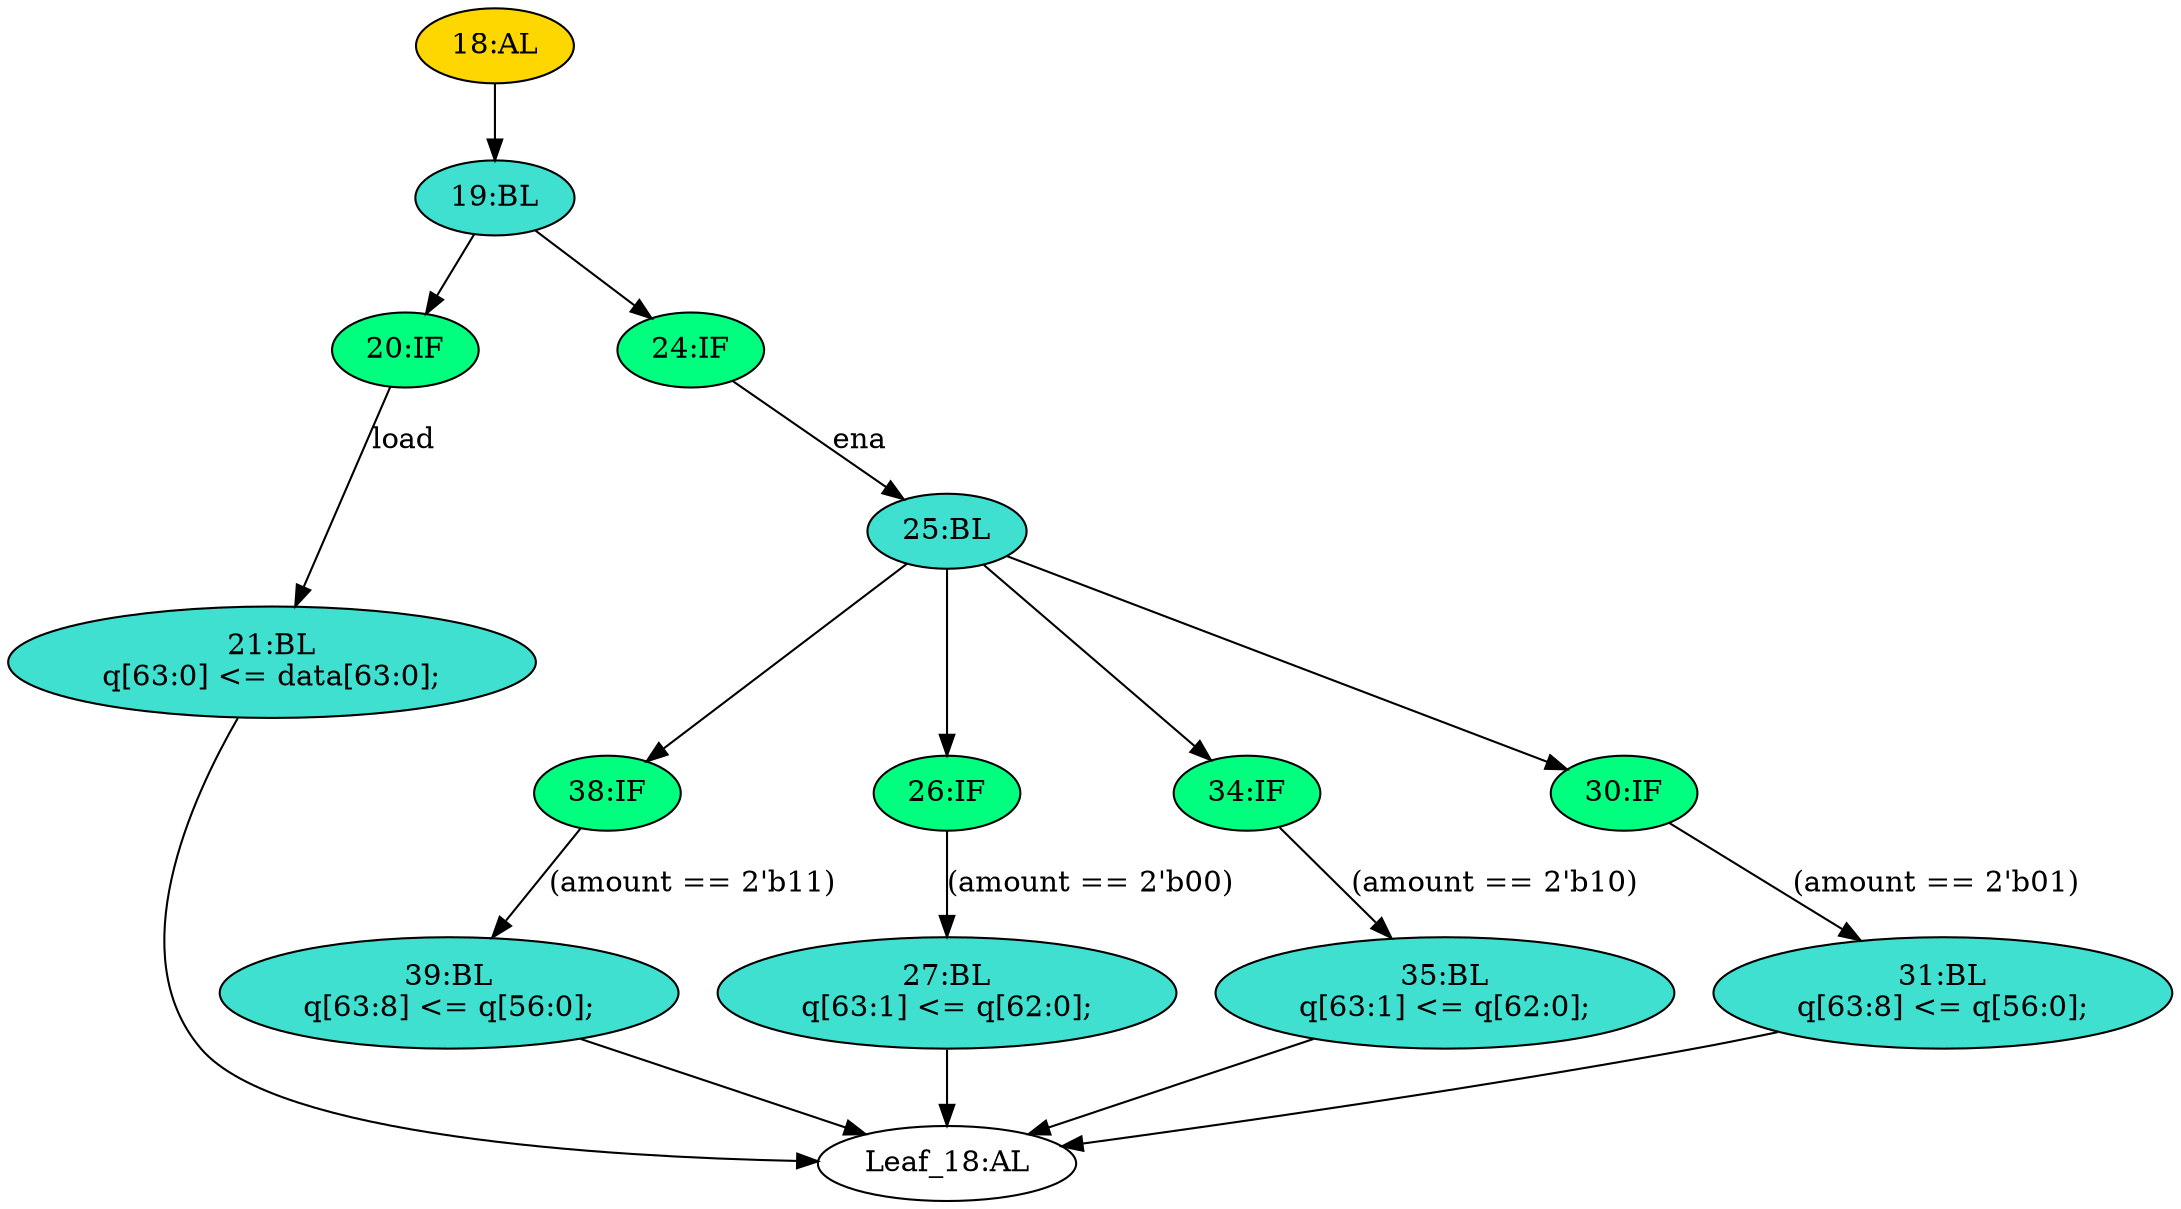 strict digraph "" {
	node [label="\N"];
	"35:BL"	[ast="<pyverilog.vparser.ast.Block object at 0x7f3f2798bd10>",
		fillcolor=turquoise,
		label="35:BL
q[63:1] <= q[62:0];",
		statements="[<pyverilog.vparser.ast.NonblockingSubstitution object at 0x7f3f2798b990>]",
		style=filled,
		typ=Block];
	"Leaf_18:AL"	[def_var="['q']",
		label="Leaf_18:AL"];
	"35:BL" -> "Leaf_18:AL"	[cond="[]",
		lineno=None];
	"19:BL"	[ast="<pyverilog.vparser.ast.Block object at 0x7f3f2798bd50>",
		fillcolor=turquoise,
		label="19:BL",
		statements="[]",
		style=filled,
		typ=Block];
	"20:IF"	[ast="<pyverilog.vparser.ast.IfStatement object at 0x7f3f2798bd90>",
		fillcolor=springgreen,
		label="20:IF",
		statements="[]",
		style=filled,
		typ=IfStatement];
	"19:BL" -> "20:IF"	[cond="[]",
		lineno=None];
	"24:IF"	[ast="<pyverilog.vparser.ast.IfStatement object at 0x7f3f2798c1d0>",
		fillcolor=springgreen,
		label="24:IF",
		statements="[]",
		style=filled,
		typ=IfStatement];
	"19:BL" -> "24:IF"	[cond="[]",
		lineno=None];
	"21:BL"	[ast="<pyverilog.vparser.ast.Block object at 0x7f3f2798be50>",
		fillcolor=turquoise,
		label="21:BL
q[63:0] <= data[63:0];",
		statements="[<pyverilog.vparser.ast.NonblockingSubstitution object at 0x7f3f2798be90>]",
		style=filled,
		typ=Block];
	"21:BL" -> "Leaf_18:AL"	[cond="[]",
		lineno=None];
	"38:IF"	[ast="<pyverilog.vparser.ast.IfStatement object at 0x7f3f2798cb50>",
		fillcolor=springgreen,
		label="38:IF",
		statements="[]",
		style=filled,
		typ=IfStatement];
	"39:BL"	[ast="<pyverilog.vparser.ast.Block object at 0x7f3f2798cb90>",
		fillcolor=turquoise,
		label="39:BL
q[63:8] <= q[56:0];",
		statements="[<pyverilog.vparser.ast.NonblockingSubstitution object at 0x7f3f2798cbd0>]",
		style=filled,
		typ=Block];
	"38:IF" -> "39:BL"	[cond="['amount']",
		label="(amount == 2'b11)",
		lineno=38];
	"39:BL" -> "Leaf_18:AL"	[cond="[]",
		lineno=None];
	"20:IF" -> "21:BL"	[cond="['load']",
		label=load,
		lineno=20];
	"27:BL"	[ast="<pyverilog.vparser.ast.Block object at 0x7f3f2798c290>",
		fillcolor=turquoise,
		label="27:BL
q[63:1] <= q[62:0];",
		statements="[<pyverilog.vparser.ast.NonblockingSubstitution object at 0x7f3f2798c2d0>]",
		style=filled,
		typ=Block];
	"27:BL" -> "Leaf_18:AL"	[cond="[]",
		lineno=None];
	"25:BL"	[ast="<pyverilog.vparser.ast.Block object at 0x7f3f2798c210>",
		fillcolor=turquoise,
		label="25:BL",
		statements="[]",
		style=filled,
		typ=Block];
	"24:IF" -> "25:BL"	[cond="['ena']",
		label=ena,
		lineno=24];
	"26:IF"	[ast="<pyverilog.vparser.ast.IfStatement object at 0x7f3f2798c250>",
		fillcolor=springgreen,
		label="26:IF",
		statements="[]",
		style=filled,
		typ=IfStatement];
	"26:IF" -> "27:BL"	[cond="['amount']",
		label="(amount == 2'b00)",
		lineno=26];
	"18:AL"	[ast="<pyverilog.vparser.ast.Always object at 0x7f3f27999f50>",
		clk_sens=True,
		fillcolor=gold,
		label="18:AL",
		sens="['clk']",
		statements="[]",
		style=filled,
		typ=Always,
		use_var="['q', 'ena', 'amount', 'data', 'load']"];
	"18:AL" -> "19:BL"	[cond="[]",
		lineno=None];
	"25:BL" -> "38:IF"	[cond="[]",
		lineno=None];
	"25:BL" -> "26:IF"	[cond="[]",
		lineno=None];
	"34:IF"	[ast="<pyverilog.vparser.ast.IfStatement object at 0x7f3f2798ca50>",
		fillcolor=springgreen,
		label="34:IF",
		statements="[]",
		style=filled,
		typ=IfStatement];
	"25:BL" -> "34:IF"	[cond="[]",
		lineno=None];
	"30:IF"	[ast="<pyverilog.vparser.ast.IfStatement object at 0x7f3f2798c650>",
		fillcolor=springgreen,
		label="30:IF",
		statements="[]",
		style=filled,
		typ=IfStatement];
	"25:BL" -> "30:IF"	[cond="[]",
		lineno=None];
	"34:IF" -> "35:BL"	[cond="['amount']",
		label="(amount == 2'b10)",
		lineno=34];
	"31:BL"	[ast="<pyverilog.vparser.ast.Block object at 0x7f3f2798c690>",
		fillcolor=turquoise,
		label="31:BL
q[63:8] <= q[56:0];",
		statements="[<pyverilog.vparser.ast.NonblockingSubstitution object at 0x7f3f2798c6d0>]",
		style=filled,
		typ=Block];
	"30:IF" -> "31:BL"	[cond="['amount']",
		label="(amount == 2'b01)",
		lineno=30];
	"31:BL" -> "Leaf_18:AL"	[cond="[]",
		lineno=None];
}
